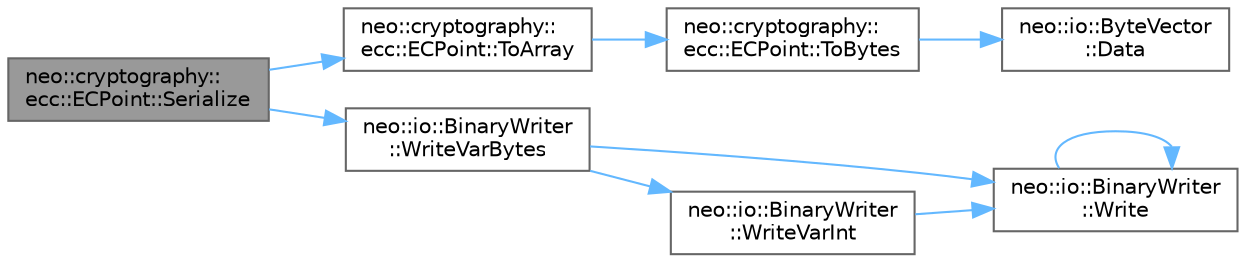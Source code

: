 digraph "neo::cryptography::ecc::ECPoint::Serialize"
{
 // LATEX_PDF_SIZE
  bgcolor="transparent";
  edge [fontname=Helvetica,fontsize=10,labelfontname=Helvetica,labelfontsize=10];
  node [fontname=Helvetica,fontsize=10,shape=box,height=0.2,width=0.4];
  rankdir="LR";
  Node1 [id="Node000001",label="neo::cryptography::\lecc::ECPoint::Serialize",height=0.2,width=0.4,color="gray40", fillcolor="grey60", style="filled", fontcolor="black",tooltip="Serializes the ECPoint to a binary writer."];
  Node1 -> Node2 [id="edge1_Node000001_Node000002",color="steelblue1",style="solid",tooltip=" "];
  Node2 [id="Node000002",label="neo::cryptography::\lecc::ECPoint::ToArray",height=0.2,width=0.4,color="grey40", fillcolor="white", style="filled",URL="$classneo_1_1cryptography_1_1ecc_1_1_e_c_point.html#ac78e405cf844e51af4f0830b2b392368",tooltip="Converts this point to a byte array (compressed format). This method matches the C# ECPoint...."];
  Node2 -> Node3 [id="edge2_Node000002_Node000003",color="steelblue1",style="solid",tooltip=" "];
  Node3 [id="Node000003",label="neo::cryptography::\lecc::ECPoint::ToBytes",height=0.2,width=0.4,color="grey40", fillcolor="white", style="filled",URL="$classneo_1_1cryptography_1_1ecc_1_1_e_c_point.html#acaf3aa20394e9261354877c0e64c8f37",tooltip="Converts this point to a byte array."];
  Node3 -> Node4 [id="edge3_Node000003_Node000004",color="steelblue1",style="solid",tooltip=" "];
  Node4 [id="Node000004",label="neo::io::ByteVector\l::Data",height=0.2,width=0.4,color="grey40", fillcolor="white", style="filled",URL="$classneo_1_1io_1_1_byte_vector.html#a971af50d2778c4435c924cf4b839e8a1",tooltip="Gets a pointer to the data."];
  Node1 -> Node5 [id="edge4_Node000001_Node000005",color="steelblue1",style="solid",tooltip=" "];
  Node5 [id="Node000005",label="neo::io::BinaryWriter\l::WriteVarBytes",height=0.2,width=0.4,color="grey40", fillcolor="white", style="filled",URL="$classneo_1_1io_1_1_binary_writer.html#ace5e14a07bea5e53bc025433e531853d",tooltip="Writes a variable-length byte array to the stream."];
  Node5 -> Node6 [id="edge5_Node000005_Node000006",color="steelblue1",style="solid",tooltip=" "];
  Node6 [id="Node000006",label="neo::io::BinaryWriter\l::Write",height=0.2,width=0.4,color="grey40", fillcolor="white", style="filled",URL="$classneo_1_1io_1_1_binary_writer.html#ac50767ade20a9099ba7e6b6ed684ef45",tooltip="Writes a boolean value to the stream."];
  Node6 -> Node6 [id="edge6_Node000006_Node000006",color="steelblue1",style="solid",tooltip=" "];
  Node5 -> Node7 [id="edge7_Node000005_Node000007",color="steelblue1",style="solid",tooltip=" "];
  Node7 [id="Node000007",label="neo::io::BinaryWriter\l::WriteVarInt",height=0.2,width=0.4,color="grey40", fillcolor="white", style="filled",URL="$classneo_1_1io_1_1_binary_writer.html#a39fc5781e0d7a018ac8a1d86fea0cd4e",tooltip="Writes a variable-length integer to the stream."];
  Node7 -> Node6 [id="edge8_Node000007_Node000006",color="steelblue1",style="solid",tooltip=" "];
}
